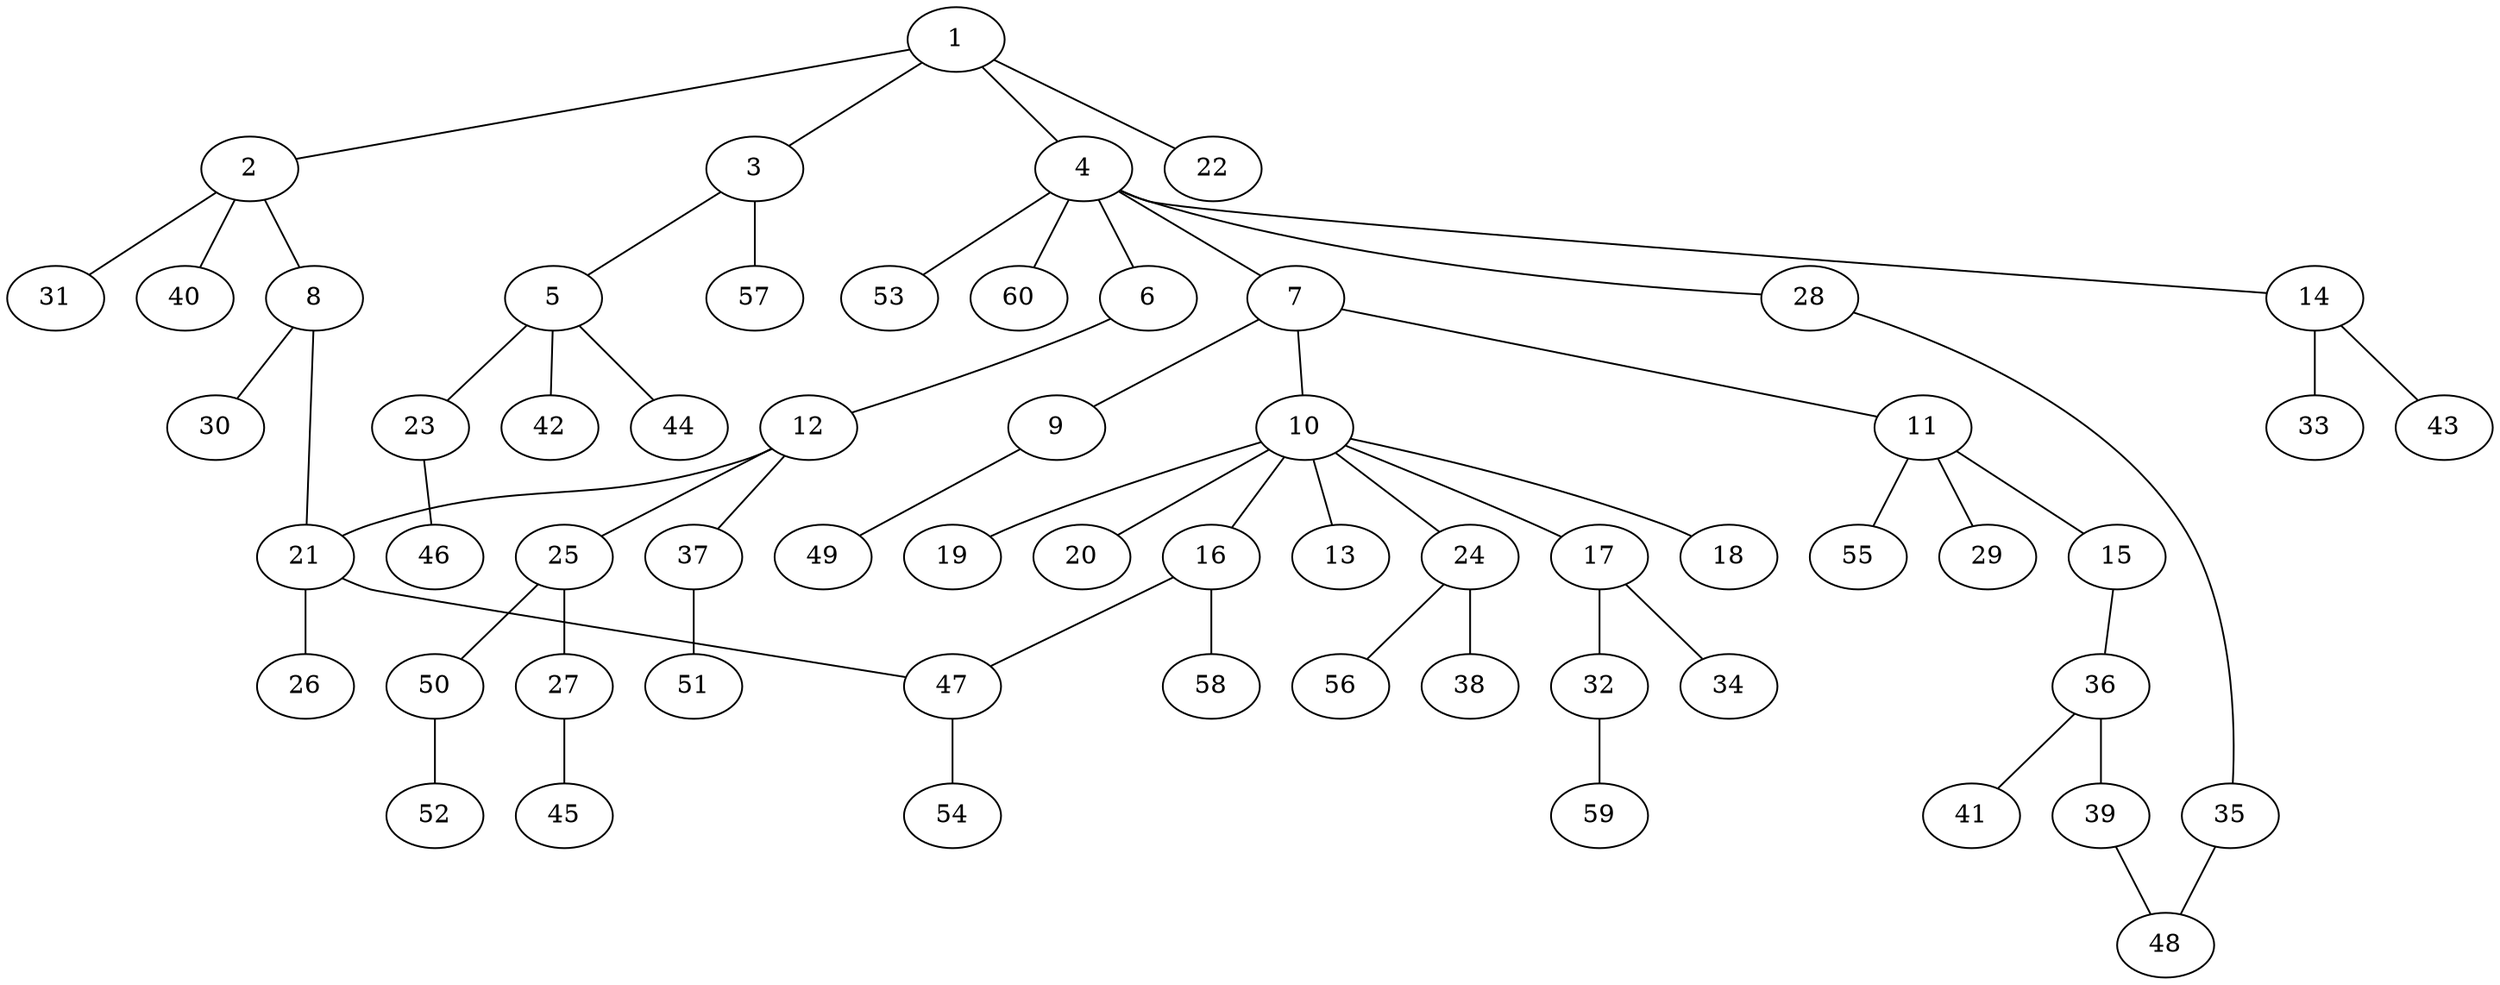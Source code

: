 graph graphname {1--2
1--3
1--4
1--22
2--8
2--31
2--40
3--5
3--57
4--6
4--7
4--14
4--28
4--53
4--60
5--23
5--42
5--44
6--12
7--9
7--10
7--11
8--21
8--30
9--49
10--13
10--16
10--17
10--18
10--19
10--20
10--24
11--15
11--29
11--55
12--21
12--25
12--37
14--33
14--43
15--36
16--47
16--58
17--32
17--34
21--26
21--47
23--46
24--38
24--56
25--27
25--50
27--45
28--35
32--59
35--48
36--39
36--41
37--51
39--48
47--54
50--52
}